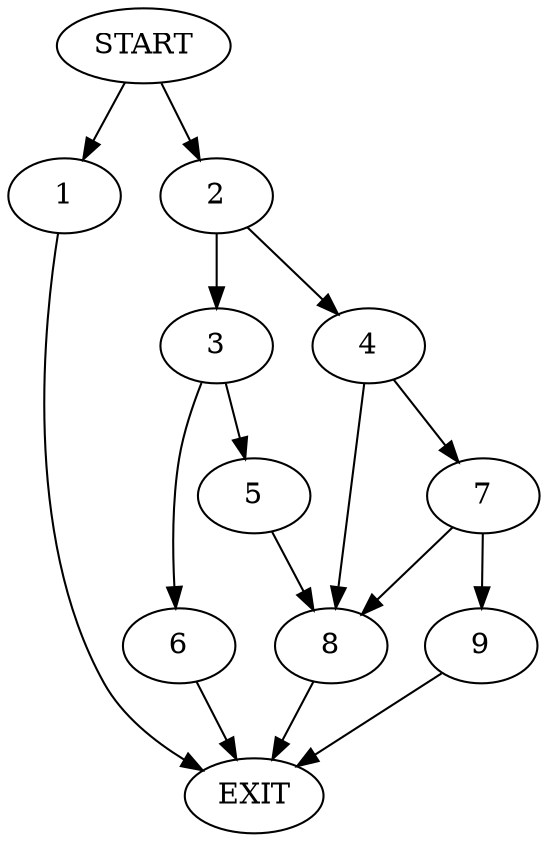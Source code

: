 digraph {
0 [label="START"]
10 [label="EXIT"]
0 -> 1
1 -> 10
0 -> 2
2 -> 3
2 -> 4
3 -> 5
3 -> 6
4 -> 7
4 -> 8
5 -> 8
6 -> 10
8 -> 10
7 -> 9
7 -> 8
9 -> 10
}
